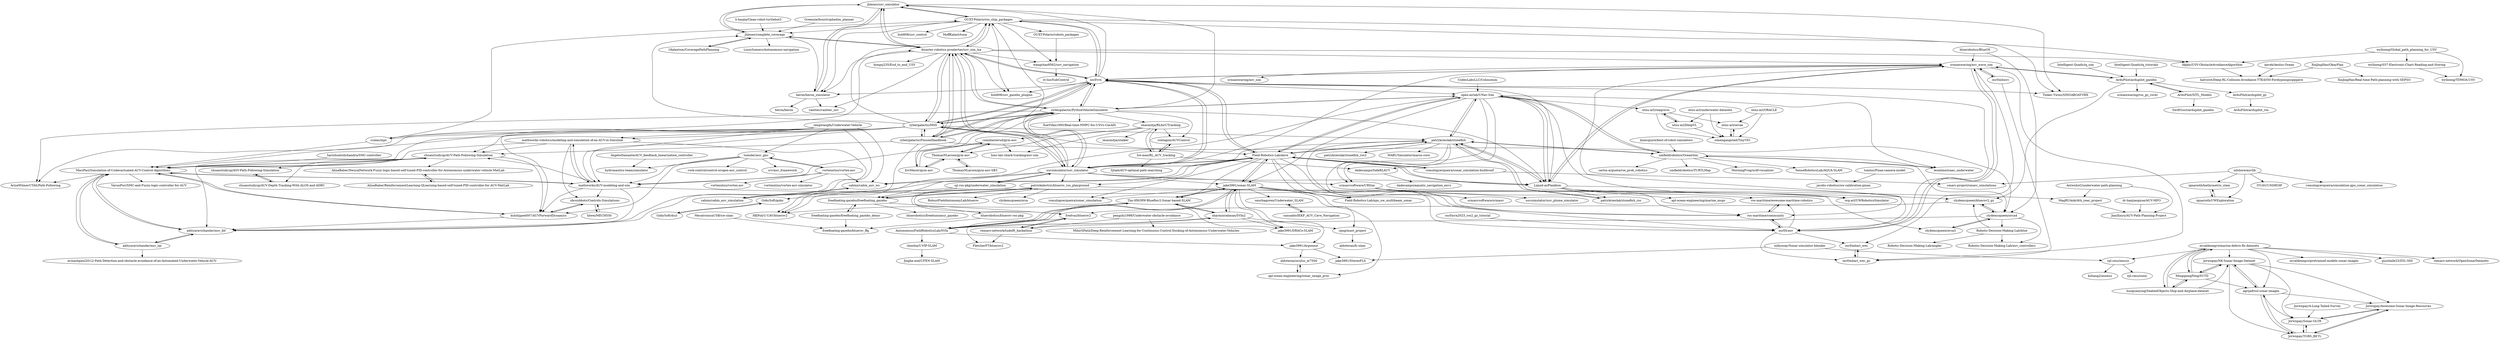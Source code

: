 digraph G {
"jhlenes/usv_simulator" -> "heron/heron_simulator"
"jhlenes/usv_simulator" -> "OUXT-Polaris/ros_ship_packages"
"jhlenes/usv_simulator" -> "jhlenes/complete_coverage"
"jhlenes/usv_simulator" -> "Tinker-Twins/SINGABOAT-VRX"
"jhlenes/usv_simulator" -> "disaster-robotics-proalertas/usv_sim_lsa"
"Intelligent-Quads/iq_tutorials" -> "ArduPilot/ardupilot_gazebo" ["e"=1]
"patrickelectric/bluerov_ros_playground" -> "fredvaz/bluerov2"
"patrickelectric/bluerov_ros_playground" -> "RobustFieldAutonomyLab/bluerov"
"patrickelectric/bluerov_ros_playground" -> "freefloating-gazebo/freefloating_gazebo"
"patrickelectric/bluerov_ros_playground" -> "bluerobotics/bluerov-ros-pkg"
"patrickelectric/bluerov_ros_playground" -> "clydemcqueen/orca"
"patrickelectric/bluerov_ros_playground" -> "clydemcqueen/bluerov2_gz"
"patrickelectric/bluerov_ros_playground" -> "HKPolyU-UAV/bluerov2"
"cybergalactic/MSS" -> "cybergalactic/PythonVehicleSimulator"
"cybergalactic/MSS" -> "cybergalactic/FossenHandbook"
"cybergalactic/MSS" -> "disaster-robotics-proalertas/usv_sim_lsa"
"cybergalactic/MSS" -> "uuvsimulator/uuv_simulator"
"cybergalactic/MSS" -> "osrf/vrx"
"cybergalactic/MSS" -> "chuanstudyup/AUV-Path-Following-Simulation"
"cybergalactic/MSS" -> "mathworks/AUV-modeling-and-sim"
"cybergalactic/MSS" -> "Field-Robotics-Lab/dave"
"cybergalactic/MSS" -> "OUXT-Polaris/ros_ship_packages"
"cybergalactic/MSS" -> "MaciPaci/Simulation-of-Underactuated-AUV-Control-Algorithms"
"cybergalactic/MSS" -> "jhlenes/complete_coverage"
"cybergalactic/MSS" -> "ArizaWilmerUTAS/Path-Following"
"cybergalactic/MSS" -> "ccalas/mpc" ["e"=1]
"cybergalactic/MSS" -> "mathworks-robotics/modeling-and-simulation-of-an-AUV-in-Simulink"
"cybergalactic/MSS" -> "patrykcieslak/stonefish"
"Greenzie/boustrophedon_planner" -> "jhlenes/complete_coverage" ["e"=1]
"harishsatishchandra/SMC-controller" -> "MaciPaci/Simulation-of-Underactuated-AUV-Control-Algorithms" ["e"=1]
"freefloating-gazebo/freefloating_gazebo_demo" -> "freefloating-gazebo/bluerov_ffg"
"freefloating-gazebo/freefloating_gazebo_demo" -> "freefloating-gazebo/freefloating_gazebo"
"jhlenes/complete_coverage" -> "jhlenes/usv_simulator"
"jhlenes/complete_coverage" -> "LouisSomers/Autonomous-navigation"
"jhlenes/complete_coverage" -> "disaster-robotics-proalertas/usv_sim_lsa"
"jhlenes/complete_coverage" -> "heron/heron_simulator"
"jhlenes/complete_coverage" -> "18alantom/CoveragePathPlanning" ["e"=1]
"zengwangfa/Underwater-Vehicle" -> "cabinx/cabin_auv_ws"
"zengwangfa/Underwater-Vehicle" -> "tsender/auv_gnc"
"zengwangfa/Underwater-Vehicle" -> "mathworks/AUV-modeling-and-sim"
"zengwangfa/Underwater-Vehicle" -> "MaciPaci/Simulation-of-Underactuated-AUV-Control-Algorithms"
"zengwangfa/Underwater-Vehicle" -> "kshitijgoel007/AUVForwardDynamics"
"zengwangfa/Underwater-Vehicle" -> "adityaravichander/auv_lbf"
"zengwangfa/Underwater-Vehicle" -> "mathworks-robotics/modeling-and-simulation-of-an-AUV-in-Simulink"
"ignaciotb/bathymetric_slam" -> "ignaciotb/UWExploration"
"ccalas/mpc" -> "MaciPaci/Simulation-of-Underactuated-AUV-Control-Algorithms" ["e"=1]
"ccalas/mpc" -> "disaster-robotics-proalertas/usv_sim_lsa" ["e"=1]
"ccalas/mpc" -> "OUXT-Polaris/ros_ship_packages" ["e"=1]
"dkjkls/USV-ObstacleAvoidanceAlgorithm" -> "halvorot/Deep-RL-Collision-Avoidance-TTK4550-Fordypningsoppgave"
"ArduPilot/SITL_Models" -> "SwiftGust/ardupilot_gazebo" ["e"=1]
"ArduPilot/SITL_Models" -> "ArduPilot/ardupilot_gazebo"
"camillasterud/gym-auv" -> "ThomasNLarsen/gym-auv"
"camillasterud/gym-auv" -> "hmc-lair-shark-tracking/auv-sim"
"camillasterud/gym-auv" -> "EivMeyer/gym-auv"
"wylloong/Global_path_planning_for_USV" -> "wylloong/S57-Electronic-Chart-Reading-and-Storing"
"wylloong/Global_path_planning_for_USV" -> "dkjkls/USV-ObstacleAvoidanceAlgorithm"
"wylloong/Global_path_planning_for_USV" -> "wylloong/TDMOA-USV"
"OUXT-Polaris/ros_ship_packages" -> "disaster-robotics-proalertas/usv_sim_lsa"
"OUXT-Polaris/ros_ship_packages" -> "jhlenes/usv_simulator"
"OUXT-Polaris/ros_ship_packages" -> "osrf/vrx"
"OUXT-Polaris/ros_ship_packages" -> "bsb808/usv_gazebo_plugins"
"OUXT-Polaris/ros_ship_packages" -> "OUXT-Polaris/robotx_packages"
"OUXT-Polaris/ros_ship_packages" -> "wangzhao9562/usv_navigation"
"OUXT-Polaris/ros_ship_packages" -> "heron/heron_simulator"
"OUXT-Polaris/ros_ship_packages" -> "dkjkls/USV-ObstacleAvoidanceAlgorithm"
"OUXT-Polaris/ros_ship_packages" -> "jhlenes/complete_coverage"
"OUXT-Polaris/ros_ship_packages" -> "Tinker-Twins/SINGABOAT-VRX"
"OUXT-Polaris/ros_ship_packages" -> "bsb808/usv_control"
"OUXT-Polaris/ros_ship_packages" -> "MoffKalast/tuna"
"OUXT-Polaris/robotx_packages" -> "wangzhao9562/usv_navigation"
"heron/heron_simulator" -> "heron/heron"
"heron/heron_simulator" -> "jhlenes/usv_simulator"
"heron/heron_simulator" -> "vanttec/vanttec_usv"
"srmauvsoftware/URSim" -> "srmauvsoftware/srmauv"
"srmauvsoftware/URSim" -> "org-arl/UWRoboticsSimulator"
"srmauvsoftware/URSim" -> "uuvsimulator/uuv_plume_simulator"
"wangzhao9562/usv_navigation" -> "zt-luo/SubControl"
"Intelligent-Quads/iq_sim" -> "ArduPilot/ardupilot_gazebo" ["e"=1]
"fredvaz/bluerov2" -> "FletcherFT/bluerov2"
"fredvaz/bluerov2" -> "remaro-network/tudelft_hackathon"
"srmainwaring/asv_wave_sim" -> "osrf/lrauv"
"srmainwaring/asv_wave_sim" -> "osrf/mbzirc"
"srmainwaring/asv_wave_sim" -> "osrf/mbari_wec_gz"
"srmainwaring/asv_wave_sim" -> "osrf/vrx"
"srmainwaring/asv_wave_sim" -> "ArduPilot/ardupilot_gazebo"
"srmainwaring/asv_wave_sim" -> "osrf/mbari_wec"
"srmainwaring/asv_wave_sim" -> "Liquid-ai/Plankton"
"srmainwaring/asv_wave_sim" -> "srmainwaring/asv_sim"
"srmainwaring/asv_wave_sim" -> "ros-maritime/community"
"vortexntnu/vortex-auv" -> "vortexntnu/vortex-auv-simulator"
"vortexntnu/vortex-auv" -> "tsender/auv_gnc"
"vortexntnu/vortex-auv" -> "vortexntnu/vortex-asv"
"vortexntnu/vortex-auv" -> "mathworks/AUV-modeling-and-sim"
"vortexntnu/vortex-auv" -> "cabinx/cabin_auv_ws"
"patrykcieslak/stonefish" -> "patrykcieslak/stonefish_ros"
"patrykcieslak/stonefish" -> "ros-maritime/community"
"patrykcieslak/stonefish" -> "Liquid-ai/Plankton"
"patrykcieslak/stonefish" -> "Field-Robotics-Lab/dave"
"patrykcieslak/stonefish" -> "patrykcieslak/stonefish_ros2"
"patrykcieslak/stonefish" -> "umfieldrobotics/OceanSim"
"patrykcieslak/stonefish" -> "osrf/lrauv"
"patrykcieslak/stonefish" -> "srmauvsoftware/URSim"
"patrykcieslak/stonefish" -> "MARUSimulator/marus-core"
"patrykcieslak/stonefish" -> "open-airlab/UNav-Sim"
"freefloating-gazebo/freefloating_gazebo" -> "freefloating-gazebo/freefloating_gazebo_demo"
"freefloating-gazebo/freefloating_gazebo" -> "bluerobotics/freebuoyancy_gazebo"
"freefloating-gazebo/freefloating_gazebo" -> "fredvaz/bluerov2"
"freefloating-gazebo/freefloating_gazebo" -> "patrickelectric/bluerov_ros_playground"
"patrykcieslak/stonefish_ros" -> "patrykcieslak/stonefish"
"tsender/auv_gnc" -> "vortexntnu/vortex-auv"
"tsender/auv_gnc" -> "hydronautics-team/simulator"
"tsender/auv_gnc" -> "kshitijgoel007/AUVForwardDynamics"
"tsender/auv_gnc" -> "rock-control/control-orogen-auv_control"
"tsender/auv_gnc" -> "srv/auv_framework"
"tsender/auv_gnc" -> "mathworks/AUV-modeling-and-sim"
"romulogcerqueira/sonar_simulation-buildconf" -> "smarc-project/smarc_simulations"
"romulogcerqueira/sonar_simulation-buildconf" -> "Field-Robotics-Lab/dave"
"nilsbore/auvlib" -> "ignaciotb/bathymetric_slam"
"nilsbore/auvlib" -> "ignaciotb/UWExploration"
"nilsbore/auvlib" -> "ITUAV/UNDROIP"
"nilsbore/auvlib" -> "smarc-project/smarc_simulations"
"nilsbore/auvlib" -> "romulogcerqueira/simulation-gpu_sonar_simulation"
"mvaldenegro/marine-debris-fls-datasets" -> "Jorwnpay/NK-Sonar-Image-Dataset"
"mvaldenegro/marine-debris-fls-datasets" -> "huoguanying/SeabedObjects-Ship-and-Airplane-dataset"
"mvaldenegro/marine-debris-fls-datasets" -> "MingqiangNing/SCTD"
"mvaldenegro/marine-debris-fls-datasets" -> "mvaldenegro/pretrained-models-sonar-images"
"mvaldenegro/marine-debris-fls-datasets" -> "agrija9/ssl-sonar-images"
"mvaldenegro/marine-debris-fls-datasets" -> "guizilaile23/ZSL-SSS"
"mvaldenegro/marine-debris-fls-datasets" -> "rpl-cmu/neusis"
"mvaldenegro/marine-debris-fls-datasets" -> "remaro-network/OpenSonarDatasets"
"tomluc/Pinax-camera-model" -> "jacobs-robotics/uw-calibration-pinax"
"hlwei/MECH550" -> "ubcsubbots/Controls-Simulations"
"MecatronicaUSB/uw-slam" -> "freefloating-gazebo/bluerov_ffg"
"bluerobotics/BlueOS" -> "clydemcqueen/orca4" ["e"=1]
"bluerobotics/BlueOS" -> "srmainwaring/asv_wave_sim" ["e"=1]
"18alantom/CoveragePathPlanning" -> "jhlenes/complete_coverage" ["e"=1]
"osrf/vrx" -> "disaster-robotics-proalertas/usv_sim_lsa"
"osrf/vrx" -> "OUXT-Polaris/ros_ship_packages"
"osrf/vrx" -> "jhlenes/usv_simulator"
"osrf/vrx" -> "srmainwaring/asv_wave_sim"
"osrf/vrx" -> "cybergalactic/PythonVehicleSimulator"
"osrf/vrx" -> "uuvsimulator/uuv_simulator"
"osrf/vrx" -> "Field-Robotics-Lab/dave"
"osrf/vrx" -> "cybergalactic/MSS"
"osrf/vrx" -> "heron/heron_simulator"
"osrf/vrx" -> "cybergalactic/FossenHandbook"
"osrf/vrx" -> "osrf/lrauv"
"osrf/vrx" -> "Liquid-ai/Plankton"
"osrf/vrx" -> "Tinker-Twins/SINGABOAT-VRX"
"osrf/vrx" -> "open-airlab/UNav-Sim"
"osrf/vrx" -> "bsb808/usv_gazebo_plugins"
"cybergalactic/PythonVehicleSimulator" -> "cybergalactic/MSS"
"cybergalactic/PythonVehicleSimulator" -> "cybergalactic/FossenHandbook"
"cybergalactic/PythonVehicleSimulator" -> "osrf/vrx"
"cybergalactic/PythonVehicleSimulator" -> "disaster-robotics-proalertas/usv_sim_lsa"
"cybergalactic/PythonVehicleSimulator" -> "open-airlab/UNav-Sim"
"cybergalactic/PythonVehicleSimulator" -> "ArizaWilmerUTAS/Path-Following"
"cybergalactic/PythonVehicleSimulator" -> "Liquid-ai/Plankton"
"cybergalactic/PythonVehicleSimulator" -> "XueYifan1995/Real-time-NMPC-for-USVs-CasADi" ["e"=1]
"cybergalactic/PythonVehicleSimulator" -> "jhlenes/usv_simulator"
"cybergalactic/PythonVehicleSimulator" -> "mathworks/AUV-modeling-and-sim"
"cybergalactic/PythonVehicleSimulator" -> "uuvsimulator/uuv_simulator"
"cybergalactic/PythonVehicleSimulator" -> "contagon/AUVControl"
"cybergalactic/PythonVehicleSimulator" -> "imasmitja/RLforUTracking"
"cybergalactic/PythonVehicleSimulator" -> "EivMeyer/gym-auv"
"EivMeyer/gym-auv" -> "ThomasNLarsen/gym-auv"
"EivMeyer/gym-auv" -> "camillasterud/gym-auv"
"Field-Robotics-Lab/dave" -> "Liquid-ai/Plankton"
"Field-Robotics-Lab/dave" -> "romulogcerqueira/sonar_simulation-buildconf"
"Field-Robotics-Lab/dave" -> "jake3991/sonar-SLAM"
"Field-Robotics-Lab/dave" -> "uuvsimulator/uuv_simulator"
"Field-Robotics-Lab/dave" -> "ros-maritime/community"
"Field-Robotics-Lab/dave" -> "romulogcerqueira/sonar_simulation"
"Field-Robotics-Lab/dave" -> "osrf/lrauv"
"Field-Robotics-Lab/dave" -> "patrykcieslak/stonefish"
"Field-Robotics-Lab/dave" -> "open-airlab/UNav-Sim"
"Field-Robotics-Lab/dave" -> "Tim-HW/HW-BlueRov2-Sonar-based-SLAM"
"Field-Robotics-Lab/dave" -> "osrf/vrx"
"Field-Robotics-Lab/dave" -> "cabinx/cabin_auv_ws"
"Field-Robotics-Lab/dave" -> "patrickelectric/bluerov_ros_playground"
"Field-Robotics-Lab/dave" -> "Field-Robotics-Lab/nps_uw_multibeam_sonar"
"Field-Robotics-Lab/dave" -> "cabinx/cabin_auv_simulation"
"li-haojia/Clean-robot-turtlebot3" -> "jhlenes/complete_coverage" ["e"=1]
"pengzhi1998/Underwater-obstacle-avoidance" -> "remaro-network/tudelft_hackathon"
"pengzhi1998/Underwater-obstacle-avoidance" -> "MihirSPatil/Deep-Reinforcement-Learning-for-Continuous-Control-Docking-of-Autonomous-Underwater-Vehicles"
"Tim-HW/HW-BlueRov2-Sonar-based-SLAM" -> "jake3991/sonar-SLAM"
"Tim-HW/HW-BlueRov2-Sonar-based-SLAM" -> "jake3991/DRACo-SLAM"
"Tim-HW/HW-BlueRov2-Sonar-based-SLAM" -> "AutonomousFieldRoboticsLab/SVIn"
"Tim-HW/HW-BlueRov2-Sonar-based-SLAM" -> "sharminrahman/SVIn2"
"Tim-HW/HW-BlueRov2-Sonar-based-SLAM" -> "HKPolyU-UAV/bluerov2"
"adityaravichander/auv_lbf" -> "adityaravichander/auv_lqr"
"adityaravichander/auv_lbf" -> "MaciPaci/Simulation-of-Underactuated-AUV-Control-Algorithms"
"sharminrahman/SVIn2" -> "AutonomousFieldRoboticsLab/SVIn"
"sharminrahman/SVIn2" -> "jake3991/sonar-SLAM"
"sharminrahman/SVIn2" -> "rpng/mast_project"
"sharminrahman/SVIn2" -> "jake3991/DRACo-SLAM"
"sharminrahman/SVIn2" -> "Tim-HW/HW-BlueRov2-Sonar-based-SLAM"
"adityaravichander/auv_lqr" -> "adityaravichander/auv_lbf"
"adityaravichander/auv_lqr" -> "MaciPaci/Simulation-of-Underactuated-AUV-Control-Algorithms"
"adityaravichander/auv_lqr" -> "avinashpaul2012/-Path-Detection-and-obstacle-avoidance-of-an-Automated-Underwater-Vehicle-AUV-"
"dr-hanjiangxue/AUV-MFO" -> "JianXinyu/AUV-Path-Planning-Project"
"MagRUAski/4th_year_project" -> "JianXinyu/AUV-Path-Planning-Project"
"mathworks/AUV-modeling-and-sim" -> "mathworks-robotics/modeling-and-simulation-of-an-AUV-in-Simulink"
"mathworks/AUV-modeling-and-sim" -> "MaciPaci/Simulation-of-Underactuated-AUV-Control-Algorithms"
"mathworks/AUV-modeling-and-sim" -> "kshitijgoel007/AUVForwardDynamics"
"mathworks/AUV-modeling-and-sim" -> "adityaravichander/auv_lbf"
"mathworks/AUV-modeling-and-sim" -> "chuanstudyup/AUV-Path-Following-Simulation"
"mathworks/AUV-modeling-and-sim" -> "ubcsubbots/Controls-Simulations"
"mathworks/AUV-modeling-and-sim" -> "MagRUAski/4th_year_project"
"Liquid-ai/Plankton" -> "Field-Robotics-Lab/dave"
"Liquid-ai/Plankton" -> "osrf/lrauv"
"Liquid-ai/Plankton" -> "ros-maritime/community"
"Liquid-ai/Plankton" -> "patrykcieslak/stonefish"
"Liquid-ai/Plankton" -> "open-airlab/UNav-Sim"
"Liquid-ai/Plankton" -> "srmainwaring/asv_wave_sim"
"Liquid-ai/Plankton" -> "patrykcieslak/stonefish_ros"
"Liquid-ai/Plankton" -> "apl-ocean-engineering/marine_msgs"
"Liquid-ai/Plankton" -> "ros-maritime/awesome-maritime-robotics"
"ubcsubbots/Controls-Simulations" -> "hlwei/MECH550"
"ubcsubbots/Controls-Simulations" -> "kshitijgoel007/AUVForwardDynamics"
"jake3991/Argonaut" -> "jake3991/StereoFLS"
"jake3991/Argonaut" -> "aldoteran/oculus_m750d"
"sollynoay/Sonar-simulator-blender" -> "rpl-cmu/neusis"
"sollynoay/Sonar-simulator-blender" -> "jake3991/StereoFLS"
"ignaciotb/UWExploration" -> "ignaciotb/bathymetric_slam"
"MingqiangNing/SCTD" -> "huoguanying/SeabedObjects-Ship-and-Airplane-dataset"
"MingqiangNing/SCTD" -> "Jorwnpay/NK-Sonar-Image-Dataset"
"MingqiangNing/SCTD" -> "agrija9/ssl-sonar-images"
"MingqiangNing/SCTD" -> "mvaldenegro/marine-debris-fls-datasets"
"AngeloDamante/AUV_feedback_linearization_controller" -> "hydronautics-team/simulator"
"huoguanying/SeabedObjects-Ship-and-Airplane-dataset" -> "MingqiangNing/SCTD"
"huoguanying/SeabedObjects-Ship-and-Airplane-dataset" -> "mvaldenegro/marine-debris-fls-datasets"
"huoguanying/SeabedObjects-Ship-and-Airplane-dataset" -> "Jorwnpay/NK-Sonar-Image-Dataset"
"apl-ocean-engineering/sonar_image_proc" -> "aldoteran/oculus_m750d"
"bluerobotics/bluerov-ros-pkg" -> "freefloating-gazebo/bluerov_ffg"
"mathworks-robotics/modeling-and-simulation-of-an-AUV-in-Simulink" -> "mathworks/AUV-modeling-and-sim"
"mathworks-robotics/modeling-and-simulation-of-an-AUV-in-Simulink" -> "adityaravichander/auv_lbf"
"mathworks-robotics/modeling-and-simulation-of-an-AUV-in-Simulink" -> "MaciPaci/Simulation-of-Underactuated-AUV-Control-Algorithms"
"mathworks-robotics/modeling-and-simulation-of-an-AUV-in-Simulink" -> "ubcsubbots/Controls-Simulations"
"mathworks-robotics/modeling-and-simulation-of-an-AUV-in-Simulink" -> "chuanstudyup/AUV-Path-Following-Simulation"
"MaciPaci/Simulation-of-Underactuated-AUV-Control-Algorithms" -> "adityaravichander/auv_lbf"
"MaciPaci/Simulation-of-Underactuated-AUV-Control-Algorithms" -> "adityaravichander/auv_lqr"
"MaciPaci/Simulation-of-Underactuated-AUV-Control-Algorithms" -> "kshitijgoel007/AUVForwardDynamics"
"MaciPaci/Simulation-of-Underactuated-AUV-Control-Algorithms" -> "mathworks/AUV-modeling-and-sim"
"MaciPaci/Simulation-of-Underactuated-AUV-Control-Algorithms" -> "VarunPwr/SMC-and-Fuzzy-logic-controller-for-AUV"
"MaciPaci/Simulation-of-Underactuated-AUV-Control-Algorithms" -> "chuanstudyup/AUV-Path-Following-Simulation"
"MaciPaci/Simulation-of-Underactuated-AUV-Control-Algorithms" -> "ArizaWilmerUTAS/Path-Following"
"cabinx/cabin_auv_simulation" -> "cabinx/cabin_auv_ws"
"clydemcqueen/orca3" -> "clydemcqueen/orca4"
"ThomasNLarsen/gym-auv" -> "EivMeyer/gym-auv"
"ThomasNLarsen/gym-auv" -> "ThomasNLarsen/gym-auv-SB3"
"ThomasNLarsen/gym-auv" -> "camillasterud/gym-auv"
"cabinx/cabin_auv_ws" -> "cabinx/cabin_auv_simulation"
"sansaldo/IEKF_AUV_Cave_Navigation" -> "onurbagoren/Underwater_SLAM"
"ArduPilot/ardupilot_gazebo" -> "ArduPilot/ardupilot_gz"
"ArduPilot/ardupilot_gazebo" -> "srmainwaring/asv_wave_sim"
"ArduPilot/ardupilot_gazebo" -> "srmainwaring/ros_gz_rover"
"ArduPilot/ardupilot_gazebo" -> "ArduPilot/SITL_Models"
"ArduPilot/ardupilot_gazebo" -> "clydemcqueen/bluerov2_gz"
"onurbagoren/Underwater_SLAM" -> "sansaldo/IEKF_AUV_Cave_Navigation"
"jake3991/sonar-SLAM" -> "Tim-HW/HW-BlueRov2-Sonar-based-SLAM"
"jake3991/sonar-SLAM" -> "sharminrahman/SVIn2"
"jake3991/sonar-SLAM" -> "AutonomousFieldRoboticsLab/SVIn"
"jake3991/sonar-SLAM" -> "jake3991/Argonaut"
"jake3991/sonar-SLAM" -> "rpng/mast_project"
"jake3991/sonar-SLAM" -> "jake3991/DRACo-SLAM"
"jake3991/sonar-SLAM" -> "Field-Robotics-Lab/dave"
"jake3991/sonar-SLAM" -> "Field-Robotics-Lab/nps_uw_multibeam_sonar"
"jake3991/sonar-SLAM" -> "apl-ocean-engineering/sonar_image_proc"
"jake3991/sonar-SLAM" -> "onurbagoren/Underwater_SLAM"
"jake3991/sonar-SLAM" -> "romulogcerqueira/sonar_simulation"
"osrf/mbari_wec_gz" -> "osrf/mbari_wec"
"imasmitja/RLforUTracking" -> "Ice-mao/RL_AUV_tracking"
"imasmitja/RLforUTracking" -> "hmc-lair-shark-tracking/auv-sim"
"imasmitja/RLforUTracking" -> "camillasterud/gym-auv"
"imasmitja/RLforUTracking" -> "imasmitja/stalker"
"imasmitja/RLforUTracking" -> "contagon/AUVControl"
"imasmitja/RLforUTracking" -> "ThomasNLarsen/gym-auv"
"AutonomousFieldRoboticsLab/SVIn" -> "sharminrahman/SVIn2"
"AutonomousFieldRoboticsLab/SVIn" -> "jake3991/sonar-SLAM"
"AutonomousFieldRoboticsLab/SVIn" -> "Tim-HW/HW-BlueRov2-Sonar-based-SLAM"
"AutonomousFieldRoboticsLab/SVIn" -> "jake3991/Argonaut"
"AutonomousFieldRoboticsLab/SVIn" -> "chintha/U-VIP-SLAM"
"Jorwnpay/A-Long-Tailed-Survey" -> "Jorwnpay/Sonar-OLTR"
"osrf/mbzirc" -> "srmainwaring/asv_wave_sim"
"osrf/mbzirc" -> "osrf/mbari_wec_gz"
"contagon/AUVControl" -> "Ice-mao/RL_AUV_tracking"
"chintha/U-VIP-SLAM" -> "Jinghe-mel/UFEN-SLAM"
"osrf/lrauv" -> "ros-maritime/community"
"osrf/lrauv" -> "osrf/mbari_wec_gz"
"osrf/lrauv" -> "osrf/mbari_wec"
"osrf/lrauv" -> "ros-maritime/awesome-maritime-robotics"
"osrf/lrauv" -> "srmainwaring/asv_wave_sim"
"ros-maritime/community" -> "osrf/lrauv"
"ros-maritime/community" -> "ros-maritime/awesome-maritime-robotics"
"clydemcqueen/bluerov2_gz" -> "clydemcqueen/orca4"
"clydemcqueen/bluerov2_gz" -> "fredvaz/bluerov2"
"remaro-network/tudelft_hackathon" -> "fredvaz/bluerov2"
"remaro-network/tudelft_hackathon" -> "FletcherFT/bluerov2"
"agrija9/ssl-sonar-images" -> "Jorwnpay/TGRS_BETL"
"agrija9/ssl-sonar-images" -> "Jorwnpay/NK-Sonar-Image-Dataset"
"agrija9/ssl-sonar-images" -> "Jorwnpay/Sonar-OLTR"
"agrija9/ssl-sonar-images" -> "Jorwnpay/Awesome-Sonar-Image-Resources"
"osrf/mbari_wec" -> "osrf/mbari_wec_gz"
"ros-maritime/awesome-maritime-robotics" -> "ros-maritime/community"
"Jorwnpay/TGRS_BETL" -> "Jorwnpay/Sonar-OLTR"
"Jorwnpay/TGRS_BETL" -> "Jorwnpay/Awesome-Sonar-Image-Resources"
"Jorwnpay/TGRS_BETL" -> "agrija9/ssl-sonar-images"
"GobySoft/dccl" -> "GobySoft/goby"
"aldoteran/oculus_m750d" -> "apl-ocean-engineering/sonar_image_proc"
"CodexLabsLLC/Colosseum" -> "open-airlab/UNav-Sim" ["e"=1]
"clydemcqueen/orca4" -> "clydemcqueen/bluerov2_gz"
"clydemcqueen/orca4" -> "clydemcqueen/orca3"
"clydemcqueen/orca4" -> "Robotic-Decision-Making-Lab/blue"
"clydemcqueen/orca4" -> "remaro-network/tudelft_hackathon"
"clydemcqueen/orca4" -> "Robotic-Decision-Making-Lab/auv_controllers"
"osrf/icra2023_ros2_gz_tutorial" -> "osrf/lrauv" ["e"=1]
"rpng/mast_project" -> "aldoteran/fs-slam"
"AlinaBaber/NeuralNetwork-Fuzzy-logic-based-self-tuned-PID-controller-for-Autonomous-underwater-vehicle-MatLab" -> "AlinaBaber/ReinforcementLearning-QLearning-based-self-tuned-PID-controller-for-AUV-MatLab"
"AlinaBaber/ReinforcementLearning-QLearning-based-self-tuned-PID-controller-for-AUV-MatLab" -> "AlinaBaber/NeuralNetwork-Fuzzy-logic-based-self-tuned-PID-controller-for-Autonomous-underwater-vehicle-MatLab"
"AntwnhsG/underwater-path-planning" -> "MagRUAski/4th_year_project"
"AntwnhsG/underwater-path-planning" -> "JianXinyu/AUV-Path-Planning-Project"
"GobySoft/goby" -> "GobySoft/dccl"
"ThomasNLarsen/gym-auv-SB3" -> "ThomasNLarsen/gym-auv"
"ntnu-arl/ORACLE" -> "ntnu-arl/sevae"
"ntnu-arl/ORACLE" -> "simengangstad/TinyVIO"
"uuvsimulator/uuv_simulator" -> "Field-Robotics-Lab/dave"
"uuvsimulator/uuv_simulator" -> "disaster-robotics-proalertas/usv_sim_lsa"
"uuvsimulator/uuv_simulator" -> "osrf/vrx"
"uuvsimulator/uuv_simulator" -> "uji-ros-pkg/underwater_simulation"
"uuvsimulator/uuv_simulator" -> "cybergalactic/MSS"
"uuvsimulator/uuv_simulator" -> "Liquid-ai/Plankton"
"uuvsimulator/uuv_simulator" -> "freefloating-gazebo/freefloating_gazebo"
"uuvsimulator/uuv_simulator" -> "patrykcieslak/stonefish"
"uuvsimulator/uuv_simulator" -> "cabinx/cabin_auv_ws"
"uuvsimulator/uuv_simulator" -> "srmainwaring/asv_wave_sim"
"uuvsimulator/uuv_simulator" -> "cybergalactic/PythonVehicleSimulator"
"uuvsimulator/uuv_simulator" -> "patrickelectric/bluerov_ros_playground"
"uuvsimulator/uuv_simulator" -> "jake3991/sonar-SLAM"
"uuvsimulator/uuv_simulator" -> "srmauvsoftware/URSim"
"uuvsimulator/uuv_simulator" -> "OUXT-Polaris/ros_ship_packages"
"ntnu-arl/underwater-datasets" -> "ntnu-arl/DeepVL"
"ntnu-arl/underwater-datasets" -> "simengangstad/TinyVIO"
"cybergalactic/FossenHandbook" -> "cybergalactic/PythonVehicleSimulator"
"cybergalactic/FossenHandbook" -> "cybergalactic/MSS"
"cybergalactic/FossenHandbook" -> "clydemcqueen/orca4"
"cybergalactic/FossenHandbook" -> "disaster-robotics-proalertas/usv_sim_lsa"
"cybergalactic/FossenHandbook" -> "chuanstudyup/AUV-Path-Following-Simulation"
"cybergalactic/FossenHandbook" -> "HKPolyU-UAV/bluerov2"
"cybergalactic/FossenHandbook" -> "osrf/vrx"
"open-airlab/UNav-Sim" -> "Liquid-ai/Plankton"
"open-airlab/UNav-Sim" -> "HKPolyU-UAV/bluerov2"
"open-airlab/UNav-Sim" -> "Field-Robotics-Lab/dave"
"open-airlab/UNav-Sim" -> "umfieldrobotics/OceanSim"
"open-airlab/UNav-Sim" -> "patrykcieslak/stonefish"
"open-airlab/UNav-Sim" -> "cybergalactic/PythonVehicleSimulator"
"open-airlab/UNav-Sim" -> "jake3991/sonar-SLAM"
"open-airlab/UNav-Sim" -> "dadecampo/SafeRLAUV"
"open-airlab/UNav-Sim" -> "srmauvsoftware/URSim"
"open-airlab/UNav-Sim" -> "ntnu-arl/reaqrovio"
"open-airlab/UNav-Sim" -> "org-arl/UWRoboticsSimulator"
"open-airlab/UNav-Sim" -> "leonlime/isaac_underwater"
"Jorwnpay/Sonar-OLTR" -> "Jorwnpay/TGRS_BETL"
"Jorwnpay/Sonar-OLTR" -> "Jorwnpay/Awesome-Sonar-Image-Resources"
"chuanstudyup/AUV-Path-Following-Simulation" -> "adityaravichander/auv_lbf"
"chuanstudyup/AUV-Path-Following-Simulation" -> "chuanstudyup/ASV-Path-Following-Simulation"
"chuanstudyup/AUV-Path-Following-Simulation" -> "MaciPaci/Simulation-of-Underactuated-AUV-Control-Algorithms"
"chuanstudyup/AUV-Path-Following-Simulation" -> "chuanstudyup/AUV-Depth-Tracking-With-ALOS-and-ADRC"
"chuanstudyup/AUV-Path-Following-Simulation" -> "kshitijgoel007/AUVForwardDynamics"
"chuanstudyup/AUV-Path-Following-Simulation" -> "AlinaBaber/NeuralNetwork-Fuzzy-logic-based-self-tuned-PID-controller-for-Autonomous-underwater-vehicle-MatLab"
"rpl-cmu/neusis" -> "kzhang2/aoneus"
"rpl-cmu/neusis" -> "rpl-cmu/sonic"
"ArduPilot/ardupilot_gz" -> "ArduPilot/ardupilot_ros"
"aavek/Aeolus-Ocean" -> "halvorot/Deep-RL-Collision-Avoidance-TTK4550-Fordypningsoppgave"
"Robotic-Decision-Making-Lab/blue" -> "clydemcqueen/bluerov2_gz"
"Robotic-Decision-Making-Lab/blue" -> "Robotic-Decision-Making-Lab/auv_controllers"
"Robotic-Decision-Making-Lab/blue" -> "Robotic-Decision-Making-Lab/angler"
"leonlime/isaac_underwater" -> "umfieldrobotics/OceanSim"
"dadecampo/SafeRLAUV" -> "dadecampo/aquatic_navigation_envs"
"kshitijgoel007/AUVForwardDynamics" -> "ubcsubbots/Controls-Simulations"
"kshitijgoel007/AUVForwardDynamics" -> "MaciPaci/Simulation-of-Underactuated-AUV-Control-Algorithms"
"kshitijgoel007/AUVForwardDynamics" -> "adityaravichander/auv_lbf"
"chuanstudyup/ASV-Path-Following-Simulation" -> "chuanstudyup/AUV-Depth-Tracking-With-ALOS-and-ADRC"
"chuanstudyup/AUV-Depth-Tracking-With-ALOS-and-ADRC" -> "chuanstudyup/ASV-Path-Following-Simulation"
"ntnu-arl/sevae" -> "simengangstad/TinyVIO"
"simengangstad/TinyVIO" -> "ntnu-arl/sevae"
"Ice-mao/RL_AUV_tracking" -> "imasmitja/RLforUTracking"
"Ice-mao/RL_AUV_tracking" -> "Sjtale/AUV-optimal-path-searching"
"Ice-mao/RL_AUV_tracking" -> "contagon/AUVControl"
"Ice-mao/RL_AUV_tracking" -> "dadecampo/SafeRLAUV"
"Jorwnpay/NK-Sonar-Image-Dataset" -> "agrija9/ssl-sonar-images"
"Jorwnpay/NK-Sonar-Image-Dataset" -> "Jorwnpay/Sonar-OLTR"
"Jorwnpay/NK-Sonar-Image-Dataset" -> "Jorwnpay/TGRS_BETL"
"Jorwnpay/NK-Sonar-Image-Dataset" -> "MingqiangNing/SCTD"
"Jorwnpay/NK-Sonar-Image-Dataset" -> "Jorwnpay/Awesome-Sonar-Image-Resources"
"SenseRoboticsLab/AQUA-SLAM" -> "jacobs-robotics/uw-calibration-pinax"
"XinJingHao/OkayPlan" -> "XinJingHao/Real-time-Path-planning-with-SEPSO"
"XinJingHao/OkayPlan" -> "halvorot/Deep-RL-Collision-Avoidance-TTK4550-Fordypningsoppgave"
"Jorwnpay/Awesome-Sonar-Image-Resources" -> "Jorwnpay/Sonar-OLTR"
"Jorwnpay/Awesome-Sonar-Image-Resources" -> "Jorwnpay/TGRS_BETL"
"wylloong/S57-Electronic-Chart-Reading-and-Storing" -> "wylloong/TDMOA-USV"
"ntnu-arl/reaqrovio" -> "ntnu-arl/DeepVL"
"ntnu-arl/reaqrovio" -> "simengangstad/TinyVIO"
"ntnu-arl/reaqrovio" -> "ntnu-arl/sevae"
"knmcguire/best-of-robot-simulators" -> "umfieldrobotics/OceanSim" ["e"=1]
"disaster-robotics-proalertas/usv_sim_lsa" -> "OUXT-Polaris/ros_ship_packages"
"disaster-robotics-proalertas/usv_sim_lsa" -> "osrf/vrx"
"disaster-robotics-proalertas/usv_sim_lsa" -> "jhlenes/usv_simulator"
"disaster-robotics-proalertas/usv_sim_lsa" -> "jhlenes/complete_coverage"
"disaster-robotics-proalertas/usv_sim_lsa" -> "bsb808/usv_gazebo_plugins"
"disaster-robotics-proalertas/usv_sim_lsa" -> "heron/heron_simulator"
"disaster-robotics-proalertas/usv_sim_lsa" -> "uuvsimulator/uuv_simulator"
"disaster-robotics-proalertas/usv_sim_lsa" -> "cybergalactic/PythonVehicleSimulator"
"disaster-robotics-proalertas/usv_sim_lsa" -> "cybergalactic/MSS"
"disaster-robotics-proalertas/usv_sim_lsa" -> "srmainwaring/asv_wave_sim"
"disaster-robotics-proalertas/usv_sim_lsa" -> "vanttec/vanttec_usv"
"disaster-robotics-proalertas/usv_sim_lsa" -> "dkjkls/USV-ObstacleAvoidanceAlgorithm"
"disaster-robotics-proalertas/usv_sim_lsa" -> "hongsj235/End_to_end_USV"
"disaster-robotics-proalertas/usv_sim_lsa" -> "cybergalactic/FossenHandbook"
"disaster-robotics-proalertas/usv_sim_lsa" -> "wangzhao9562/usv_navigation"
"umfieldrobotics/OceanSim" -> "SenseRoboticsLab/AQUA-SLAM"
"umfieldrobotics/OceanSim" -> "leonlime/isaac_underwater"
"umfieldrobotics/OceanSim" -> "open-airlab/UNav-Sim"
"umfieldrobotics/OceanSim" -> "patrykcieslak/stonefish"
"umfieldrobotics/OceanSim" -> "umfieldrobotics/TURTLMap"
"umfieldrobotics/OceanSim" -> "clydemcqueen/orca4"
"umfieldrobotics/OceanSim" -> "MorningFrog/urdf-visualizer"
"umfieldrobotics/OceanSim" -> "carlos-argueta/rse_prob_robotics" ["e"=1]
"uji-ros-pkg/underwater_simulation" -> "clydemcqueen/orca3"
"uji-ros-pkg/underwater_simulation" -> "freefloating-gazebo/freefloating_gazebo"
"uji-ros-pkg/underwater_simulation" -> "uuvsimulator/uuv_simulator"
"uji-ros-pkg/underwater_simulation" -> "GobySoft/goby"
"ntnu-arl/DeepVL" -> "simengangstad/TinyVIO"
"ntnu-arl/DeepVL" -> "ntnu-arl/reaqrovio"
"jhlenes/usv_simulator" ["l"="60.661,13.404"]
"heron/heron_simulator" ["l"="60.665,13.422"]
"OUXT-Polaris/ros_ship_packages" ["l"="60.639,13.415"]
"jhlenes/complete_coverage" ["l"="60.649,13.425"]
"Tinker-Twins/SINGABOAT-VRX" ["l"="60.676,13.411"]
"disaster-robotics-proalertas/usv_sim_lsa" ["l"="60.648,13.394"]
"Intelligent-Quads/iq_tutorials" ["l"="59.654,13.937", "c"=799]
"ArduPilot/ardupilot_gazebo" ["l"="60.785,13.376"]
"patrickelectric/bluerov_ros_playground" ["l"="60.71,13.404"]
"fredvaz/bluerov2" ["l"="60.749,13.434"]
"RobustFieldAutonomyLab/bluerov" ["l"="60.7,13.438"]
"freefloating-gazebo/freefloating_gazebo" ["l"="60.715,13.426"]
"bluerobotics/bluerov-ros-pkg" ["l"="60.734,13.459"]
"clydemcqueen/orca" ["l"="60.729,13.436"]
"clydemcqueen/bluerov2_gz" ["l"="60.766,13.407"]
"HKPolyU-UAV/bluerov2" ["l"="60.671,13.342"]
"cybergalactic/MSS" ["l"="60.628,13.368"]
"cybergalactic/PythonVehicleSimulator" ["l"="60.651,13.343"]
"cybergalactic/FossenHandbook" ["l"="60.649,13.367"]
"uuvsimulator/uuv_simulator" ["l"="60.679,13.363"]
"osrf/vrx" ["l"="60.666,13.376"]
"chuanstudyup/AUV-Path-Following-Simulation" ["l"="60.563,13.357"]
"mathworks/AUV-modeling-and-sim" ["l"="60.569,13.379"]
"Field-Robotics-Lab/dave" ["l"="60.666,13.327"]
"MaciPaci/Simulation-of-Underactuated-AUV-Control-Algorithms" ["l"="60.57,13.346"]
"ArizaWilmerUTAS/Path-Following" ["l"="60.605,13.342"]
"ccalas/mpc" ["l"="61.481,15.091", "c"=480]
"mathworks-robotics/modeling-and-simulation-of-an-AUV-in-Simulink" ["l"="60.577,13.365"]
"patrykcieslak/stonefish" ["l"="60.705,13.327"]
"Greenzie/boustrophedon_planner" ["l"="61.707,13.613", "c"=313]
"harishsatishchandra/SMC-controller" ["l"="61.518,15.139", "c"=480]
"freefloating-gazebo/freefloating_gazebo_demo" ["l"="60.719,13.459"]
"freefloating-gazebo/bluerov_ffg" ["l"="60.733,13.485"]
"LouisSomers/Autonomous-navigation" ["l"="60.656,13.459"]
"18alantom/CoveragePathPlanning" ["l"="61.763,13.649", "c"=313]
"zengwangfa/Underwater-Vehicle" ["l"="60.553,13.376"]
"cabinx/cabin_auv_ws" ["l"="60.607,13.36"]
"tsender/auv_gnc" ["l"="60.526,13.394"]
"kshitijgoel007/AUVForwardDynamics" ["l"="60.543,13.364"]
"adityaravichander/auv_lbf" ["l"="60.55,13.35"]
"ignaciotb/bathymetric_slam" ["l"="60.715,13.121"]
"ignaciotb/UWExploration" ["l"="60.73,13.123"]
"dkjkls/USV-ObstacleAvoidanceAlgorithm" ["l"="60.62,13.47"]
"halvorot/Deep-RL-Collision-Avoidance-TTK4550-Fordypningsoppgave" ["l"="60.587,13.51"]
"ArduPilot/SITL_Models" ["l"="60.814,13.365"]
"SwiftGust/ardupilot_gazebo" ["l"="59.702,13.952", "c"=799]
"camillasterud/gym-auv" ["l"="60.675,13.245"]
"ThomasNLarsen/gym-auv" ["l"="60.683,13.255"]
"hmc-lair-shark-tracking/auv-sim" ["l"="60.669,13.226"]
"EivMeyer/gym-auv" ["l"="60.671,13.274"]
"wylloong/Global_path_planning_for_USV" ["l"="60.621,13.523"]
"wylloong/S57-Electronic-Chart-Reading-and-Storing" ["l"="60.615,13.553"]
"wylloong/TDMOA-USV" ["l"="60.631,13.546"]
"bsb808/usv_gazebo_plugins" ["l"="60.627,13.398"]
"OUXT-Polaris/robotx_packages" ["l"="60.62,13.445"]
"wangzhao9562/usv_navigation" ["l"="60.621,13.429"]
"bsb808/usv_control" ["l"="60.608,13.432"]
"MoffKalast/tuna" ["l"="60.638,13.461"]
"heron/heron" ["l"="60.675,13.449"]
"vanttec/vanttec_usv" ["l"="60.658,13.44"]
"srmauvsoftware/URSim" ["l"="60.719,13.302"]
"srmauvsoftware/srmauv" ["l"="60.73,13.276"]
"org-arl/UWRoboticsSimulator" ["l"="60.716,13.281"]
"uuvsimulator/uuv_plume_simulator" ["l"="60.744,13.274"]
"zt-luo/SubControl" ["l"="60.598,13.449"]
"Intelligent-Quads/iq_sim" ["l"="59.709,13.931", "c"=799]
"FletcherFT/bluerov2" ["l"="60.764,13.459"]
"remaro-network/tudelft_hackathon" ["l"="60.771,13.444"]
"srmainwaring/asv_wave_sim" ["l"="60.717,13.368"]
"osrf/lrauv" ["l"="60.706,13.354"]
"osrf/mbzirc" ["l"="60.753,13.361"]
"osrf/mbari_wec_gz" ["l"="60.736,13.353"]
"osrf/mbari_wec" ["l"="60.734,13.365"]
"Liquid-ai/Plankton" ["l"="60.692,13.338"]
"srmainwaring/asv_sim" ["l"="60.741,13.378"]
"ros-maritime/community" ["l"="60.71,13.341"]
"vortexntnu/vortex-auv" ["l"="60.553,13.405"]
"vortexntnu/vortex-auv-simulator" ["l"="60.543,13.438"]
"vortexntnu/vortex-asv" ["l"="60.539,13.423"]
"patrykcieslak/stonefish_ros" ["l"="60.683,13.316"]
"patrykcieslak/stonefish_ros2" ["l"="60.732,13.325"]
"umfieldrobotics/OceanSim" ["l"="60.753,13.318"]
"MARUSimulator/marus-core" ["l"="60.732,13.312"]
"open-airlab/UNav-Sim" ["l"="60.698,13.309"]
"bluerobotics/freebuoyancy_gazebo" ["l"="60.705,13.455"]
"hydronautics-team/simulator" ["l"="60.483,13.405"]
"rock-control/control-orogen-auv_control" ["l"="60.503,13.41"]
"srv/auv_framework" ["l"="60.496,13.393"]
"romulogcerqueira/sonar_simulation-buildconf" ["l"="60.683,13.278"]
"smarc-project/smarc_simulations" ["l"="60.7,13.208"]
"nilsbore/auvlib" ["l"="60.715,13.15"]
"ITUAV/UNDROIP" ["l"="60.696,13.131"]
"romulogcerqueira/simulation-gpu_sonar_simulation" ["l"="60.737,13.143"]
"mvaldenegro/marine-debris-fls-datasets" ["l"="60.381,13.085"]
"Jorwnpay/NK-Sonar-Image-Dataset" ["l"="60.347,13.073"]
"huoguanying/SeabedObjects-Ship-and-Airplane-dataset" ["l"="60.37,13.067"]
"MingqiangNing/SCTD" ["l"="60.36,13.082"]
"mvaldenegro/pretrained-models-sonar-images" ["l"="60.373,13.107"]
"agrija9/ssl-sonar-images" ["l"="60.352,13.06"]
"guizilaile23/ZSL-SSS" ["l"="60.403,13.087"]
"rpl-cmu/neusis" ["l"="60.427,13.121"]
"remaro-network/OpenSonarDatasets" ["l"="60.397,13.062"]
"tomluc/Pinax-camera-model" ["l"="60.866,13.283"]
"jacobs-robotics/uw-calibration-pinax" ["l"="60.842,13.29"]
"hlwei/MECH550" ["l"="60.51,13.375"]
"ubcsubbots/Controls-Simulations" ["l"="60.534,13.376"]
"MecatronicaUSB/uw-slam" ["l"="60.74,13.51"]
"bluerobotics/BlueOS" ["l"="59.617,14.135", "c"=799]
"clydemcqueen/orca4" ["l"="60.754,13.393"]
"XueYifan1995/Real-time-NMPC-for-USVs-CasADi" ["l"="61.475,15.173", "c"=480]
"contagon/AUVControl" ["l"="60.655,13.276"]
"imasmitja/RLforUTracking" ["l"="60.658,13.258"]
"jake3991/sonar-SLAM" ["l"="60.629,13.283"]
"romulogcerqueira/sonar_simulation" ["l"="60.637,13.307"]
"Tim-HW/HW-BlueRov2-Sonar-based-SLAM" ["l"="60.618,13.295"]
"Field-Robotics-Lab/nps_uw_multibeam_sonar" ["l"="60.652,13.298"]
"cabinx/cabin_auv_simulation" ["l"="60.621,13.336"]
"li-haojia/Clean-robot-turtlebot3" ["l"="61.683,13.626", "c"=313]
"pengzhi1998/Underwater-obstacle-avoidance" ["l"="60.802,13.476"]
"MihirSPatil/Deep-Reinforcement-Learning-for-Continuous-Control-Docking-of-Autonomous-Underwater-Vehicles" ["l"="60.819,13.495"]
"jake3991/DRACo-SLAM" ["l"="60.621,13.263"]
"AutonomousFieldRoboticsLab/SVIn" ["l"="60.591,13.272"]
"sharminrahman/SVIn2" ["l"="60.608,13.273"]
"adityaravichander/auv_lqr" ["l"="60.546,13.33"]
"rpng/mast_project" ["l"="60.611,13.247"]
"avinashpaul2012/-Path-Detection-and-obstacle-avoidance-of-an-Automated-Underwater-Vehicle-AUV-" ["l"="60.525,13.31"]
"dr-hanjiangxue/AUV-MFO" ["l"="60.482,13.469"]
"JianXinyu/AUV-Path-Planning-Project" ["l"="60.499,13.452"]
"MagRUAski/4th_year_project" ["l"="60.52,13.425"]
"apl-ocean-engineering/marine_msgs" ["l"="60.696,13.292"]
"ros-maritime/awesome-maritime-robotics" ["l"="60.726,13.341"]
"jake3991/Argonaut" ["l"="60.573,13.243"]
"jake3991/StereoFLS" ["l"="60.52,13.197"]
"aldoteran/oculus_m750d" ["l"="60.586,13.233"]
"sollynoay/Sonar-simulator-blender" ["l"="60.472,13.158"]
"AngeloDamante/AUV_feedback_linearization_controller" ["l"="60.458,13.411"]
"apl-ocean-engineering/sonar_image_proc" ["l"="60.597,13.25"]
"VarunPwr/SMC-and-Fuzzy-logic-controller-for-AUV" ["l"="60.559,13.317"]
"clydemcqueen/orca3" ["l"="60.75,13.414"]
"ThomasNLarsen/gym-auv-SB3" ["l"="60.695,13.236"]
"sansaldo/IEKF_AUV_Cave_Navigation" ["l"="60.618,13.209"]
"onurbagoren/Underwater_SLAM" ["l"="60.622,13.232"]
"ArduPilot/ardupilot_gz" ["l"="60.836,13.385"]
"srmainwaring/ros_gz_rover" ["l"="60.814,13.389"]
"Ice-mao/RL_AUV_tracking" ["l"="60.662,13.241"]
"imasmitja/stalker" ["l"="60.646,13.232"]
"chintha/U-VIP-SLAM" ["l"="60.553,13.254"]
"Jorwnpay/A-Long-Tailed-Survey" ["l"="60.302,13.04"]
"Jorwnpay/Sonar-OLTR" ["l"="60.326,13.054"]
"Jinghe-mel/UFEN-SLAM" ["l"="60.53,13.24"]
"Jorwnpay/TGRS_BETL" ["l"="60.333,13.065"]
"Jorwnpay/Awesome-Sonar-Image-Resources" ["l"="60.34,13.049"]
"GobySoft/dccl" ["l"="60.791,13.441"]
"GobySoft/goby" ["l"="60.771,13.427"]
"CodexLabsLLC/Colosseum" ["l"="60.323,14.047", "c"=334]
"Robotic-Decision-Making-Lab/blue" ["l"="60.794,13.415"]
"Robotic-Decision-Making-Lab/auv_controllers" ["l"="60.785,13.4"]
"osrf/icra2023_ros2_gz_tutorial" ["l"="59.035,12.762", "c"=299]
"aldoteran/fs-slam" ["l"="60.6,13.221"]
"AlinaBaber/NeuralNetwork-Fuzzy-logic-based-self-tuned-PID-controller-for-Autonomous-underwater-vehicle-MatLab" ["l"="60.502,13.342"]
"AlinaBaber/ReinforcementLearning-QLearning-based-self-tuned-PID-controller-for-AUV-MatLab" ["l"="60.478,13.336"]
"AntwnhsG/underwater-path-planning" ["l"="60.496,13.437"]
"ntnu-arl/ORACLE" ["l"="60.791,13.194"]
"ntnu-arl/sevae" ["l"="60.771,13.214"]
"simengangstad/TinyVIO" ["l"="60.785,13.219"]
"uji-ros-pkg/underwater_simulation" ["l"="60.726,13.4"]
"ntnu-arl/underwater-datasets" ["l"="60.807,13.222"]
"ntnu-arl/DeepVL" ["l"="60.783,13.234"]
"dadecampo/SafeRLAUV" ["l"="60.699,13.259"]
"ntnu-arl/reaqrovio" ["l"="60.758,13.245"]
"leonlime/isaac_underwater" ["l"="60.746,13.296"]
"chuanstudyup/ASV-Path-Following-Simulation" ["l"="60.525,13.352"]
"chuanstudyup/AUV-Depth-Tracking-With-ALOS-and-ADRC" ["l"="60.529,13.336"]
"kzhang2/aoneus" ["l"="60.438,13.105"]
"rpl-cmu/sonic" ["l"="60.413,13.135"]
"ArduPilot/ardupilot_ros" ["l"="60.865,13.389"]
"aavek/Aeolus-Ocean" ["l"="60.581,13.536"]
"Robotic-Decision-Making-Lab/angler" ["l"="60.821,13.427"]
"dadecampo/aquatic_navigation_envs" ["l"="60.716,13.236"]
"Sjtale/AUV-optimal-path-searching" ["l"="60.661,13.208"]
"SenseRoboticsLab/AQUA-SLAM" ["l"="60.809,13.299"]
"XinJingHao/OkayPlan" ["l"="60.56,13.532"]
"XinJingHao/Real-time-Path-planning-with-SEPSO" ["l"="60.544,13.55"]
"knmcguire/best-of-robot-simulators" ["l"="58.967,12.782", "c"=299]
"hongsj235/End_to_end_USV" ["l"="60.61,13.411"]
"umfieldrobotics/TURTLMap" ["l"="60.784,13.291"]
"MorningFrog/urdf-visualizer" ["l"="60.795,13.32"]
"carlos-argueta/rse_prob_robotics" ["l"="58.949,12.847", "c"=299]
}